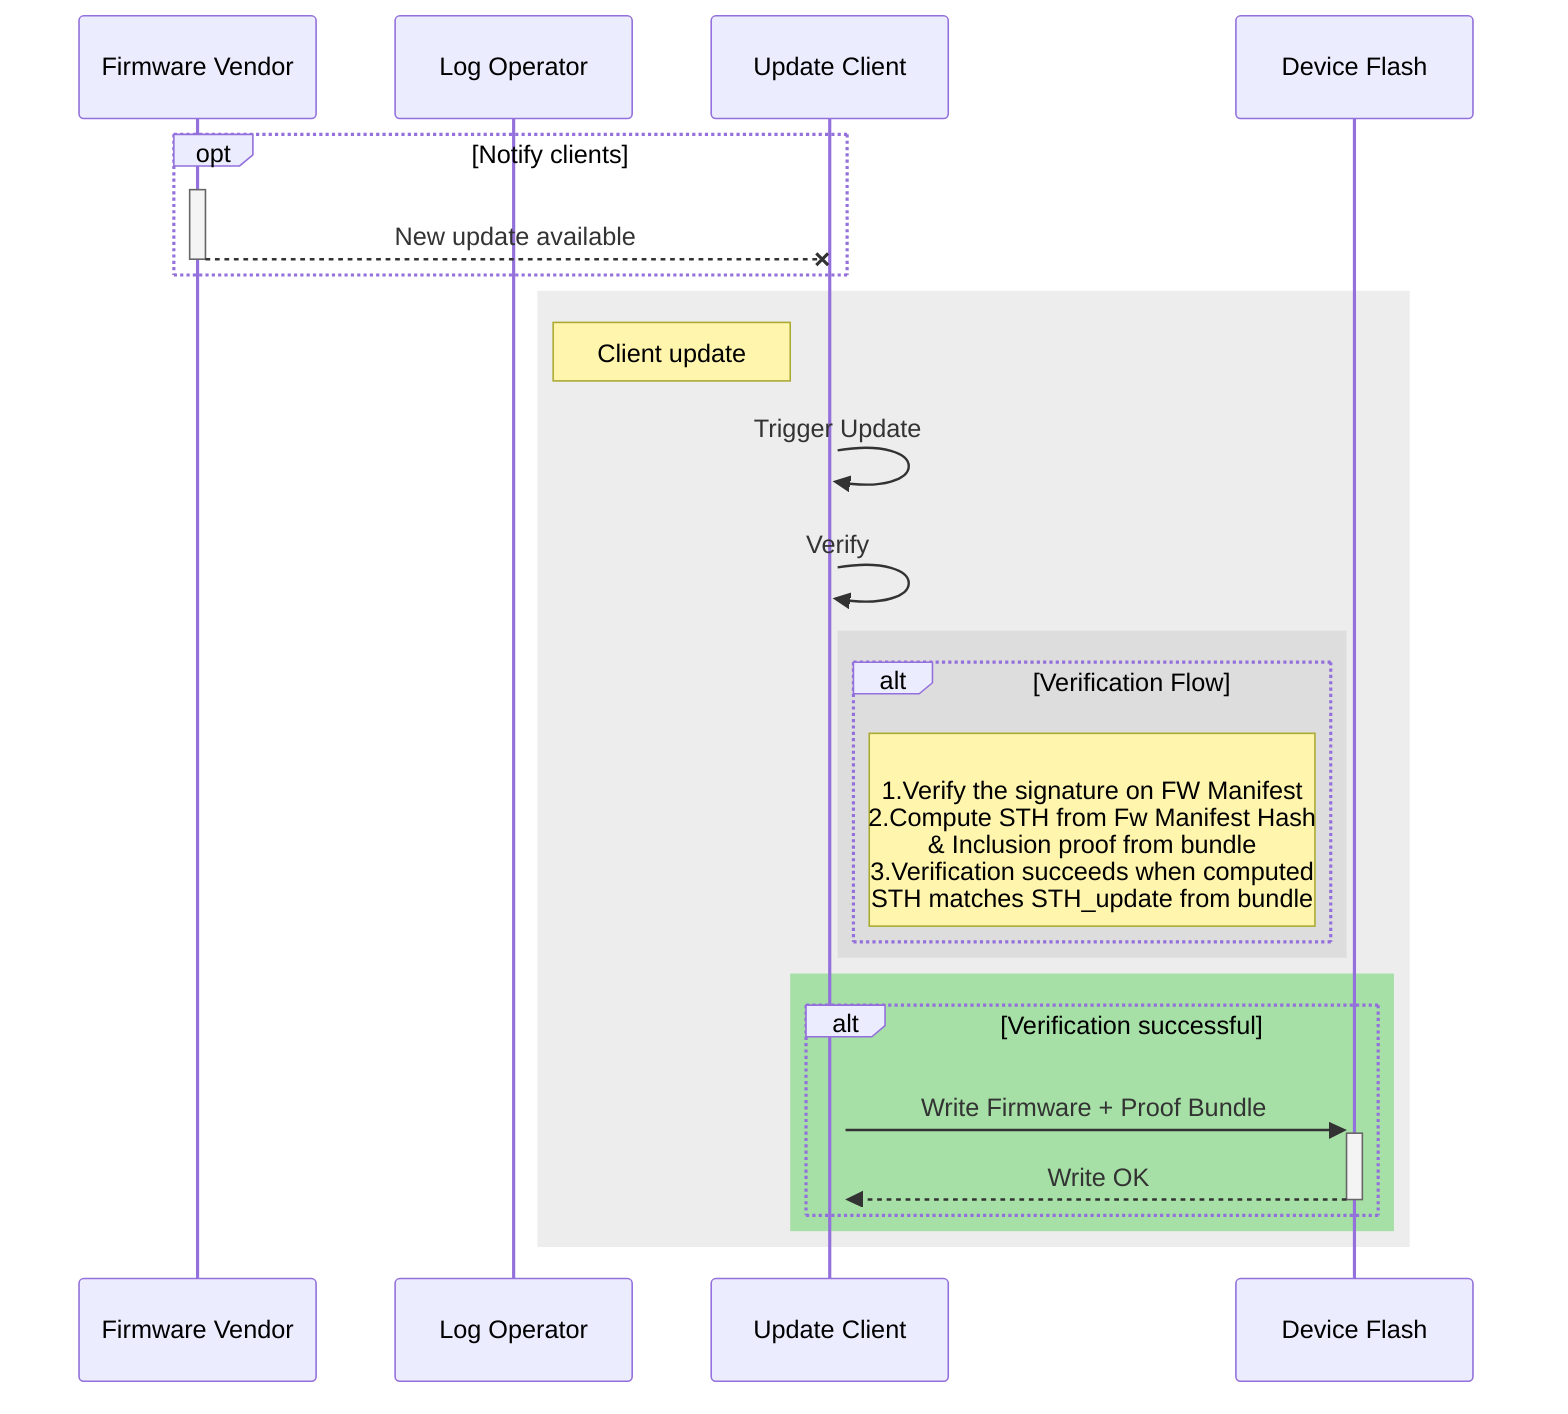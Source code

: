 sequenceDiagram
    participant vendor as Firmware Vendor
    participant log as Log Operator
    participant update as Update Client
    participant flash as Device Flash


    opt Notify clients
        activate vendor
        vendor --X update: New update available
        deactivate vendor
    end

    rect rgba(80,80,80,0.1)
        note right of log: Client update
        activate update
        update ->> update: Trigger Update

        update ->> update: Verify
            rect rgba(80,80,80,0.1)
                alt Verification Flow
        note right of update: <br> 1.Verify the signature on FW Manifest <br> 2.Compute STH from Fw Manifest Hash<br> & Inclusion proof from bundle <br>3.Verification succeeds when computed <br>STH matches STH_update from bundle
                end
            end

        activate update
        rect rgba(0,192,0,0.3)
            alt Verification successful
                update ->>+ flash: Write Firmware + Proof Bundle
                flash -->>- update: Write OK
            end
        end
    end